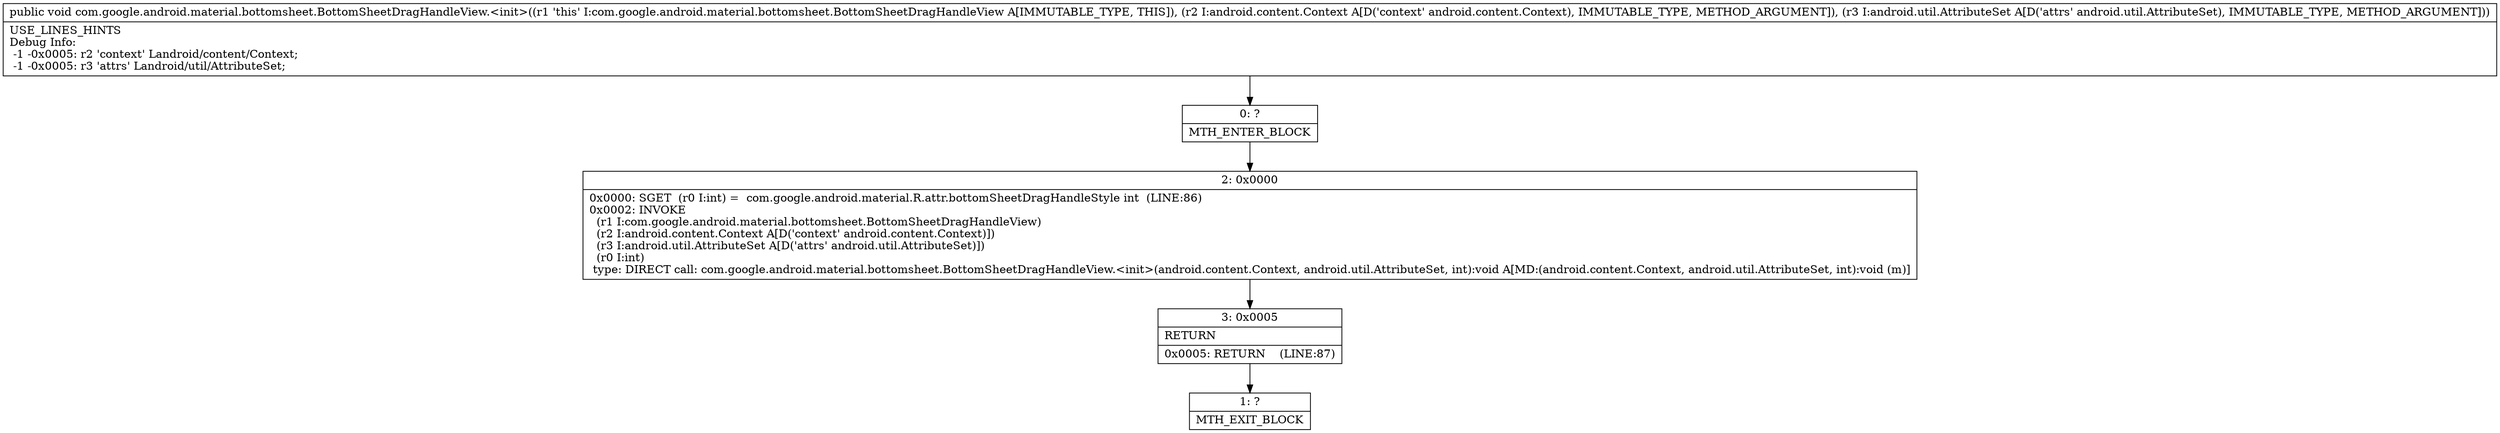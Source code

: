digraph "CFG forcom.google.android.material.bottomsheet.BottomSheetDragHandleView.\<init\>(Landroid\/content\/Context;Landroid\/util\/AttributeSet;)V" {
Node_0 [shape=record,label="{0\:\ ?|MTH_ENTER_BLOCK\l}"];
Node_2 [shape=record,label="{2\:\ 0x0000|0x0000: SGET  (r0 I:int) =  com.google.android.material.R.attr.bottomSheetDragHandleStyle int  (LINE:86)\l0x0002: INVOKE  \l  (r1 I:com.google.android.material.bottomsheet.BottomSheetDragHandleView)\l  (r2 I:android.content.Context A[D('context' android.content.Context)])\l  (r3 I:android.util.AttributeSet A[D('attrs' android.util.AttributeSet)])\l  (r0 I:int)\l type: DIRECT call: com.google.android.material.bottomsheet.BottomSheetDragHandleView.\<init\>(android.content.Context, android.util.AttributeSet, int):void A[MD:(android.content.Context, android.util.AttributeSet, int):void (m)]\l}"];
Node_3 [shape=record,label="{3\:\ 0x0005|RETURN\l|0x0005: RETURN    (LINE:87)\l}"];
Node_1 [shape=record,label="{1\:\ ?|MTH_EXIT_BLOCK\l}"];
MethodNode[shape=record,label="{public void com.google.android.material.bottomsheet.BottomSheetDragHandleView.\<init\>((r1 'this' I:com.google.android.material.bottomsheet.BottomSheetDragHandleView A[IMMUTABLE_TYPE, THIS]), (r2 I:android.content.Context A[D('context' android.content.Context), IMMUTABLE_TYPE, METHOD_ARGUMENT]), (r3 I:android.util.AttributeSet A[D('attrs' android.util.AttributeSet), IMMUTABLE_TYPE, METHOD_ARGUMENT]))  | USE_LINES_HINTS\lDebug Info:\l  \-1 \-0x0005: r2 'context' Landroid\/content\/Context;\l  \-1 \-0x0005: r3 'attrs' Landroid\/util\/AttributeSet;\l}"];
MethodNode -> Node_0;Node_0 -> Node_2;
Node_2 -> Node_3;
Node_3 -> Node_1;
}

